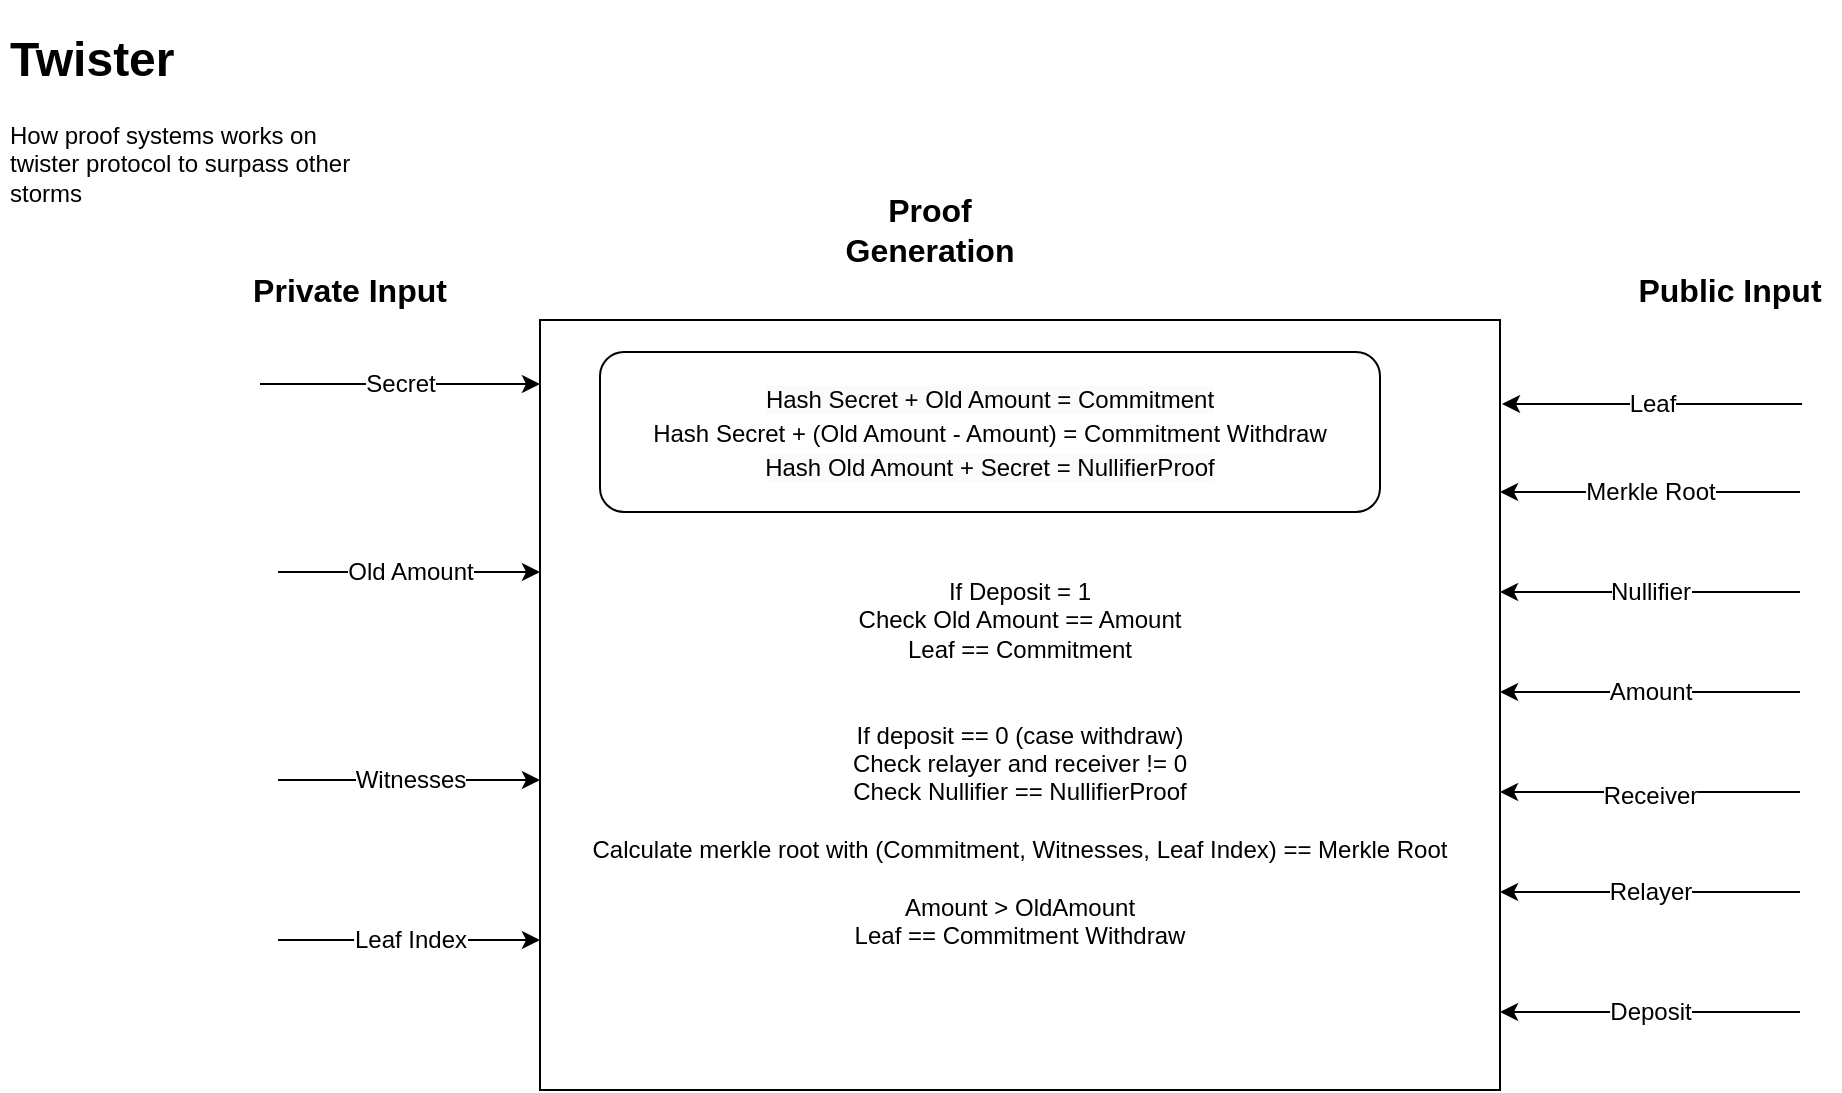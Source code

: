 <mxfile>
    <diagram id="ArxtVnHaTIVjWUfL6Eey" name="Page-1">
        <mxGraphModel dx="1490" dy="628" grid="1" gridSize="10" guides="1" tooltips="1" connect="1" arrows="1" fold="1" page="1" pageScale="1" pageWidth="1169" pageHeight="827" math="0" shadow="0">
            <root>
                <mxCell id="0"/>
                <mxCell id="1" parent="0"/>
                <mxCell id="2" value="&lt;br&gt;&lt;br&gt;&lt;br&gt;&lt;br&gt;&lt;br&gt;If Deposit = 1&lt;br&gt;Check Old Amount == Amount&lt;br&gt;Leaf == Commitment&lt;br&gt;&lt;br&gt;&lt;br&gt;If deposit == 0 (case withdraw)&lt;br&gt;Check relayer and receiver != 0&lt;br&gt;Check Nullifier == NullifierProof&lt;br&gt;&lt;br&gt;Calculate merkle root with (Commitment, Witnesses, Leaf Index) == Merkle Root&lt;br&gt;&lt;br&gt;Amount &amp;gt; OldAmount&lt;br&gt;Leaf == Commitment Withdraw&lt;br&gt;&amp;nbsp;" style="rounded=0;whiteSpace=wrap;html=1;" vertex="1" parent="1">
                    <mxGeometry x="300" y="160" width="480" height="385" as="geometry"/>
                </mxCell>
                <mxCell id="3" value="Private Input" style="text;html=1;strokeColor=none;fillColor=none;align=center;verticalAlign=middle;whiteSpace=wrap;rounded=0;glass=0;fontStyle=1;fontSize=16;" vertex="1" parent="1">
                    <mxGeometry x="150" y="130" width="110" height="30" as="geometry"/>
                </mxCell>
                <mxCell id="5" value="Secret&lt;br style=&quot;font-size: 12px;&quot;&gt;" style="endArrow=classic;html=1;fontSize=12;" edge="1" parent="1">
                    <mxGeometry width="50" height="50" relative="1" as="geometry">
                        <mxPoint x="160" y="192" as="sourcePoint"/>
                        <mxPoint x="300" y="192" as="targetPoint"/>
                    </mxGeometry>
                </mxCell>
                <mxCell id="8" value="Old Amount" style="endArrow=classic;html=1;entryX=0.004;entryY=0.209;entryDx=0;entryDy=0;entryPerimeter=0;fontSize=12;" edge="1" parent="1">
                    <mxGeometry width="50" height="50" relative="1" as="geometry">
                        <mxPoint x="169.04" y="286.02" as="sourcePoint"/>
                        <mxPoint x="300.0" y="286" as="targetPoint"/>
                    </mxGeometry>
                </mxCell>
                <mxCell id="9" value="Witnesses" style="endArrow=classic;html=1;entryX=0.004;entryY=0.209;entryDx=0;entryDy=0;entryPerimeter=0;fontSize=12;" edge="1" parent="1">
                    <mxGeometry width="50" height="50" relative="1" as="geometry">
                        <mxPoint x="169.04" y="390.02" as="sourcePoint"/>
                        <mxPoint x="300.0" y="390" as="targetPoint"/>
                    </mxGeometry>
                </mxCell>
                <mxCell id="10" value="Leaf Index" style="endArrow=classic;html=1;entryX=0.004;entryY=0.209;entryDx=0;entryDy=0;entryPerimeter=0;fontSize=12;" edge="1" parent="1">
                    <mxGeometry width="50" height="50" relative="1" as="geometry">
                        <mxPoint x="169.04" y="470.02" as="sourcePoint"/>
                        <mxPoint x="300.0" y="470" as="targetPoint"/>
                    </mxGeometry>
                </mxCell>
                <mxCell id="12" value="&lt;h1&gt;Twister&lt;/h1&gt;&lt;p&gt;How proof systems works on twister protocol&amp;nbsp;to surpass other storms&lt;/p&gt;" style="text;html=1;strokeColor=none;fillColor=none;spacing=5;spacingTop=-20;whiteSpace=wrap;overflow=hidden;rounded=0;" vertex="1" parent="1">
                    <mxGeometry x="30" y="10" width="190" height="120" as="geometry"/>
                </mxCell>
                <mxCell id="13" value="Public Input" style="text;html=1;strokeColor=none;fillColor=none;align=center;verticalAlign=middle;whiteSpace=wrap;rounded=0;glass=0;fontStyle=1;fontSize=16;" vertex="1" parent="1">
                    <mxGeometry x="840" y="130" width="110" height="30" as="geometry"/>
                </mxCell>
                <mxCell id="14" value="&lt;font style=&quot;font-size: 12px;&quot;&gt;Leaf&lt;/font&gt;" style="endArrow=classic;html=1;fontSize=12;" edge="1" parent="1">
                    <mxGeometry width="50" height="50" relative="1" as="geometry">
                        <mxPoint x="931" y="202" as="sourcePoint"/>
                        <mxPoint x="781" y="202" as="targetPoint"/>
                    </mxGeometry>
                </mxCell>
                <mxCell id="15" value="&lt;font style=&quot;font-size: 12px;&quot;&gt;Nullifier&lt;/font&gt;" style="endArrow=classic;html=1;fontSize=11;" edge="1" parent="1">
                    <mxGeometry width="50" height="50" relative="1" as="geometry">
                        <mxPoint x="930" y="296" as="sourcePoint"/>
                        <mxPoint x="780" y="296" as="targetPoint"/>
                    </mxGeometry>
                </mxCell>
                <mxCell id="16" value="&lt;font style=&quot;font-size: 12px;&quot;&gt;Amount&lt;/font&gt;" style="endArrow=classic;html=1;fontSize=12;" edge="1" parent="1">
                    <mxGeometry width="50" height="50" relative="1" as="geometry">
                        <mxPoint x="930" y="346" as="sourcePoint"/>
                        <mxPoint x="780" y="346" as="targetPoint"/>
                    </mxGeometry>
                </mxCell>
                <mxCell id="17" value="&lt;font style=&quot;font-size: 12px;&quot;&gt;Receiver&lt;/font&gt;" style="endArrow=classic;html=1;fontSize=16;" edge="1" parent="1">
                    <mxGeometry width="50" height="50" relative="1" as="geometry">
                        <mxPoint x="930" y="396" as="sourcePoint"/>
                        <mxPoint x="780" y="396" as="targetPoint"/>
                    </mxGeometry>
                </mxCell>
                <mxCell id="18" value="&lt;font style=&quot;font-size: 12px;&quot;&gt;Relayer&lt;/font&gt;" style="endArrow=classic;html=1;fontSize=12;" edge="1" parent="1">
                    <mxGeometry width="50" height="50" relative="1" as="geometry">
                        <mxPoint x="930" y="446" as="sourcePoint"/>
                        <mxPoint x="780" y="446" as="targetPoint"/>
                    </mxGeometry>
                </mxCell>
                <mxCell id="19" value="&lt;font style=&quot;font-size: 12px;&quot;&gt;Deposit&lt;/font&gt;" style="endArrow=classic;html=1;fontSize=12;" edge="1" parent="1">
                    <mxGeometry width="50" height="50" relative="1" as="geometry">
                        <mxPoint x="930" y="506" as="sourcePoint"/>
                        <mxPoint x="780" y="506" as="targetPoint"/>
                    </mxGeometry>
                </mxCell>
                <mxCell id="20" value="&lt;font style=&quot;font-size: 12px;&quot;&gt;Merkle Root&lt;/font&gt;" style="endArrow=classic;html=1;fontSize=12;" edge="1" parent="1">
                    <mxGeometry width="50" height="50" relative="1" as="geometry">
                        <mxPoint x="930" y="246" as="sourcePoint"/>
                        <mxPoint x="780" y="246" as="targetPoint"/>
                        <Array as="points">
                            <mxPoint x="860" y="246"/>
                        </Array>
                    </mxGeometry>
                </mxCell>
                <mxCell id="21" value="Proof Generation" style="text;html=1;strokeColor=none;fillColor=none;align=center;verticalAlign=middle;whiteSpace=wrap;rounded=0;glass=0;fontStyle=1;fontSize=16;" vertex="1" parent="1">
                    <mxGeometry x="440" y="100" width="110" height="30" as="geometry"/>
                </mxCell>
                <mxCell id="26" value="&lt;span style=&quot;color: rgb(0, 0, 0); font-family: Helvetica; font-size: 12px; font-style: normal; font-variant-ligatures: normal; font-variant-caps: normal; font-weight: 400; letter-spacing: normal; orphans: 2; text-align: center; text-indent: 0px; text-transform: none; widows: 2; word-spacing: 0px; -webkit-text-stroke-width: 0px; background-color: rgb(251, 251, 251); text-decoration-thickness: initial; text-decoration-style: initial; text-decoration-color: initial; float: none; display: inline !important;&quot;&gt;Hash Secret + Old Amount = Commitment&lt;br&gt;&lt;/span&gt;&lt;span style=&quot;font-size: 12px;&quot;&gt;Hash Secret + (Old Amount - Amount) = Commitment Withdraw&lt;/span&gt;&lt;br style=&quot;border-color: var(--border-color); color: rgb(0, 0, 0); font-family: Helvetica; font-size: 12px; font-style: normal; font-variant-ligatures: normal; font-variant-caps: normal; font-weight: 400; letter-spacing: normal; orphans: 2; text-align: center; text-indent: 0px; text-transform: none; widows: 2; word-spacing: 0px; -webkit-text-stroke-width: 0px; background-color: rgb(251, 251, 251); text-decoration-thickness: initial; text-decoration-style: initial; text-decoration-color: initial;&quot;&gt;&lt;span style=&quot;color: rgb(0, 0, 0); font-family: Helvetica; font-size: 12px; font-style: normal; font-variant-ligatures: normal; font-variant-caps: normal; font-weight: 400; letter-spacing: normal; orphans: 2; text-align: center; text-indent: 0px; text-transform: none; widows: 2; word-spacing: 0px; -webkit-text-stroke-width: 0px; background-color: rgb(251, 251, 251); text-decoration-thickness: initial; text-decoration-style: initial; text-decoration-color: initial; float: none; display: inline !important;&quot;&gt;Hash Old Amount + Secret = NullifierProof&lt;/span&gt;" style="rounded=1;whiteSpace=wrap;html=1;glass=0;fontSize=14;" vertex="1" parent="1">
                    <mxGeometry x="330" y="176" width="390" height="80" as="geometry"/>
                </mxCell>
            </root>
        </mxGraphModel>
    </diagram>
</mxfile>